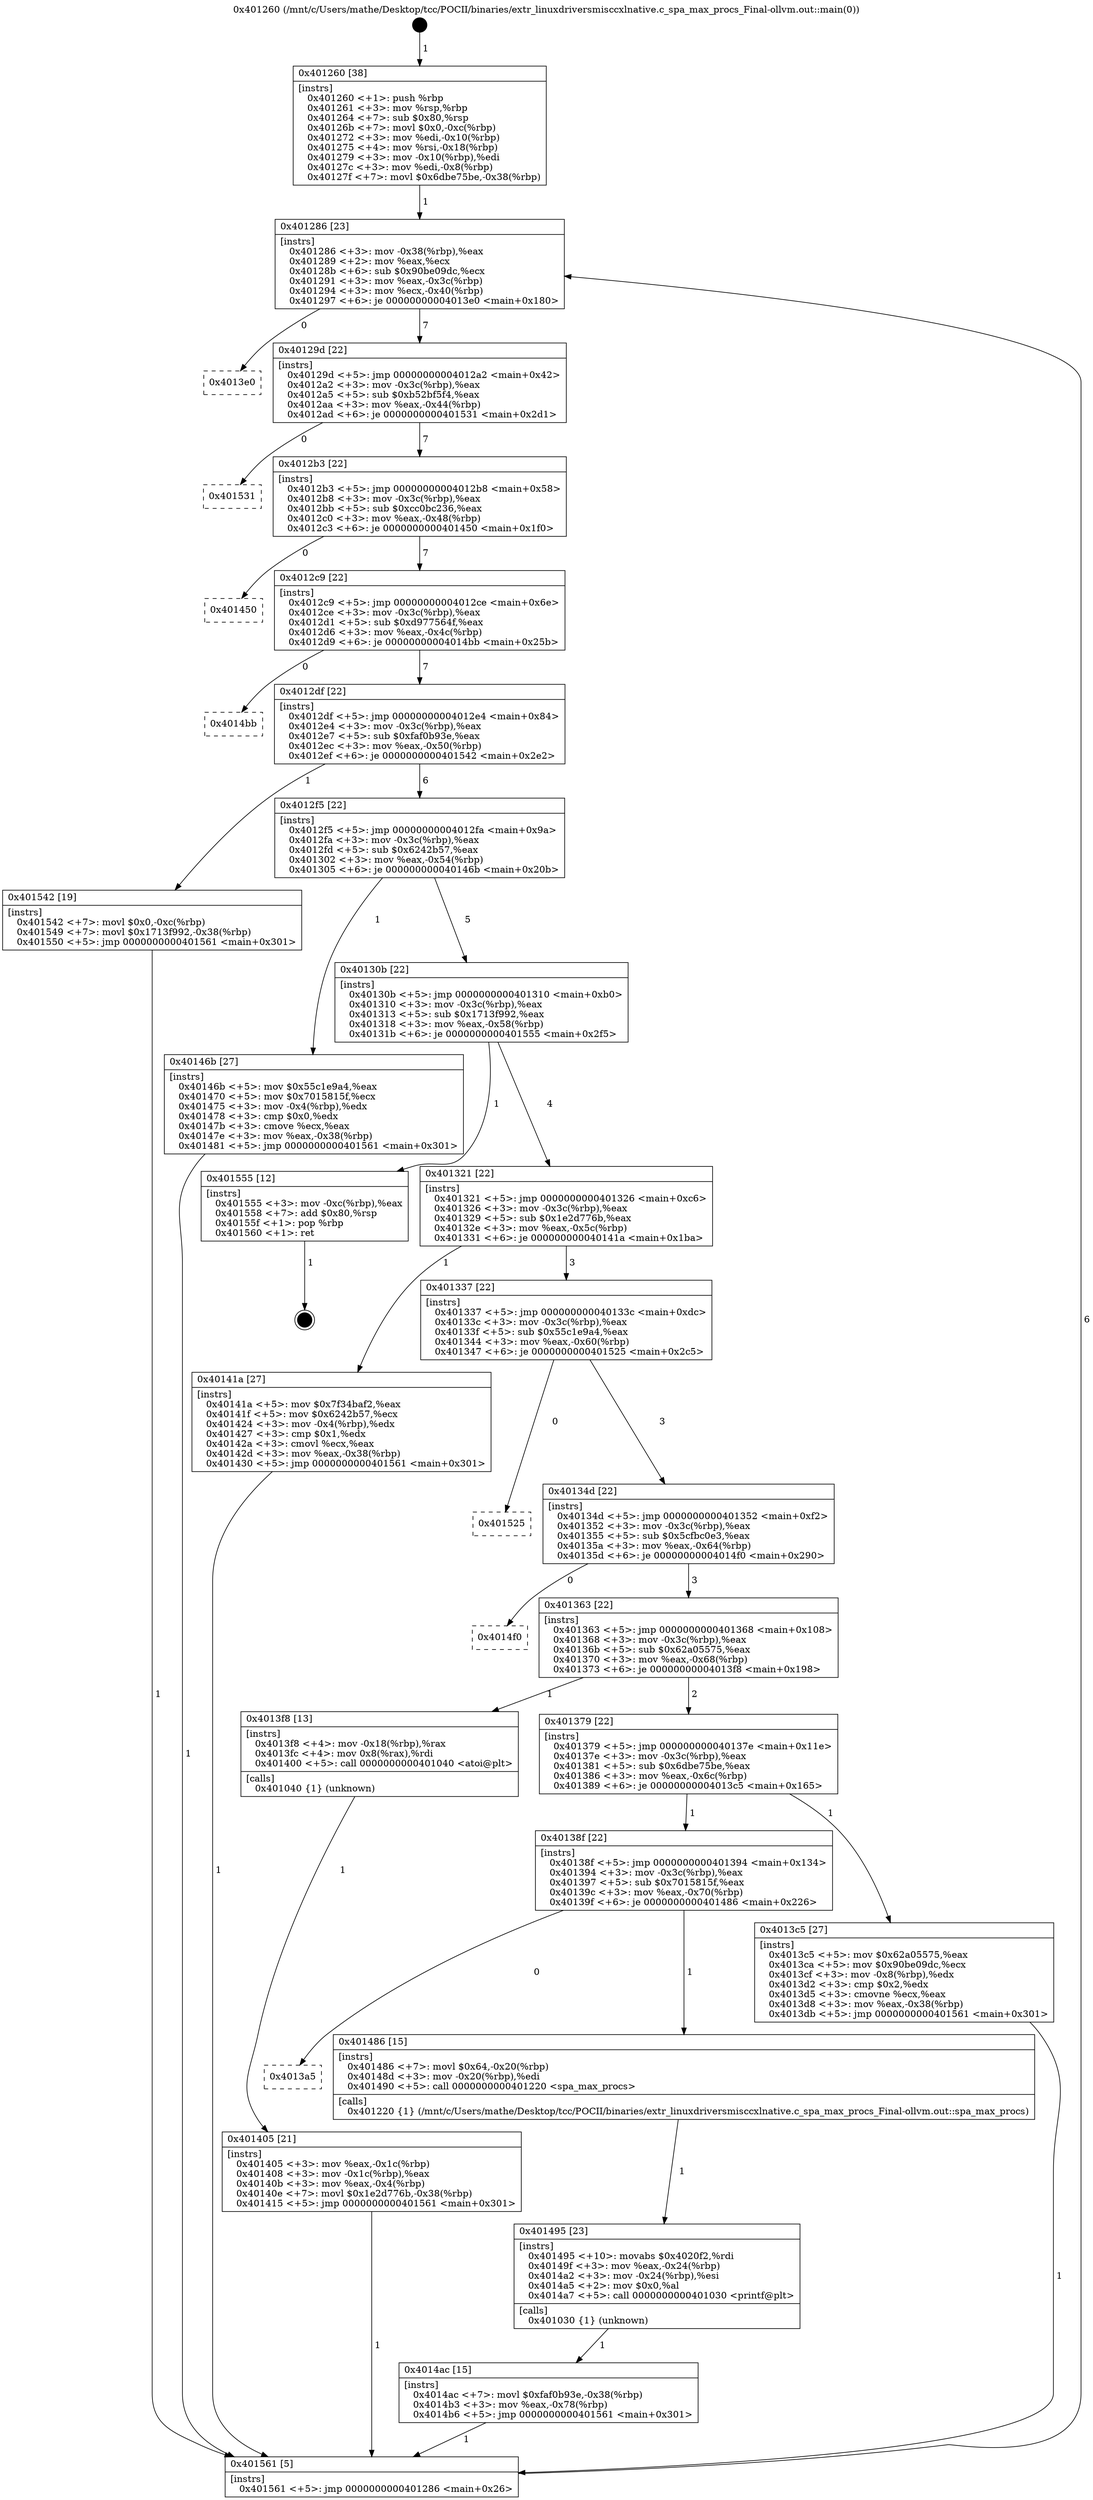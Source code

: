 digraph "0x401260" {
  label = "0x401260 (/mnt/c/Users/mathe/Desktop/tcc/POCII/binaries/extr_linuxdriversmisccxlnative.c_spa_max_procs_Final-ollvm.out::main(0))"
  labelloc = "t"
  node[shape=record]

  Entry [label="",width=0.3,height=0.3,shape=circle,fillcolor=black,style=filled]
  "0x401286" [label="{
     0x401286 [23]\l
     | [instrs]\l
     &nbsp;&nbsp;0x401286 \<+3\>: mov -0x38(%rbp),%eax\l
     &nbsp;&nbsp;0x401289 \<+2\>: mov %eax,%ecx\l
     &nbsp;&nbsp;0x40128b \<+6\>: sub $0x90be09dc,%ecx\l
     &nbsp;&nbsp;0x401291 \<+3\>: mov %eax,-0x3c(%rbp)\l
     &nbsp;&nbsp;0x401294 \<+3\>: mov %ecx,-0x40(%rbp)\l
     &nbsp;&nbsp;0x401297 \<+6\>: je 00000000004013e0 \<main+0x180\>\l
  }"]
  "0x4013e0" [label="{
     0x4013e0\l
  }", style=dashed]
  "0x40129d" [label="{
     0x40129d [22]\l
     | [instrs]\l
     &nbsp;&nbsp;0x40129d \<+5\>: jmp 00000000004012a2 \<main+0x42\>\l
     &nbsp;&nbsp;0x4012a2 \<+3\>: mov -0x3c(%rbp),%eax\l
     &nbsp;&nbsp;0x4012a5 \<+5\>: sub $0xb52bf5f4,%eax\l
     &nbsp;&nbsp;0x4012aa \<+3\>: mov %eax,-0x44(%rbp)\l
     &nbsp;&nbsp;0x4012ad \<+6\>: je 0000000000401531 \<main+0x2d1\>\l
  }"]
  Exit [label="",width=0.3,height=0.3,shape=circle,fillcolor=black,style=filled,peripheries=2]
  "0x401531" [label="{
     0x401531\l
  }", style=dashed]
  "0x4012b3" [label="{
     0x4012b3 [22]\l
     | [instrs]\l
     &nbsp;&nbsp;0x4012b3 \<+5\>: jmp 00000000004012b8 \<main+0x58\>\l
     &nbsp;&nbsp;0x4012b8 \<+3\>: mov -0x3c(%rbp),%eax\l
     &nbsp;&nbsp;0x4012bb \<+5\>: sub $0xcc0bc236,%eax\l
     &nbsp;&nbsp;0x4012c0 \<+3\>: mov %eax,-0x48(%rbp)\l
     &nbsp;&nbsp;0x4012c3 \<+6\>: je 0000000000401450 \<main+0x1f0\>\l
  }"]
  "0x4014ac" [label="{
     0x4014ac [15]\l
     | [instrs]\l
     &nbsp;&nbsp;0x4014ac \<+7\>: movl $0xfaf0b93e,-0x38(%rbp)\l
     &nbsp;&nbsp;0x4014b3 \<+3\>: mov %eax,-0x78(%rbp)\l
     &nbsp;&nbsp;0x4014b6 \<+5\>: jmp 0000000000401561 \<main+0x301\>\l
  }"]
  "0x401450" [label="{
     0x401450\l
  }", style=dashed]
  "0x4012c9" [label="{
     0x4012c9 [22]\l
     | [instrs]\l
     &nbsp;&nbsp;0x4012c9 \<+5\>: jmp 00000000004012ce \<main+0x6e\>\l
     &nbsp;&nbsp;0x4012ce \<+3\>: mov -0x3c(%rbp),%eax\l
     &nbsp;&nbsp;0x4012d1 \<+5\>: sub $0xd977564f,%eax\l
     &nbsp;&nbsp;0x4012d6 \<+3\>: mov %eax,-0x4c(%rbp)\l
     &nbsp;&nbsp;0x4012d9 \<+6\>: je 00000000004014bb \<main+0x25b\>\l
  }"]
  "0x401495" [label="{
     0x401495 [23]\l
     | [instrs]\l
     &nbsp;&nbsp;0x401495 \<+10\>: movabs $0x4020f2,%rdi\l
     &nbsp;&nbsp;0x40149f \<+3\>: mov %eax,-0x24(%rbp)\l
     &nbsp;&nbsp;0x4014a2 \<+3\>: mov -0x24(%rbp),%esi\l
     &nbsp;&nbsp;0x4014a5 \<+2\>: mov $0x0,%al\l
     &nbsp;&nbsp;0x4014a7 \<+5\>: call 0000000000401030 \<printf@plt\>\l
     | [calls]\l
     &nbsp;&nbsp;0x401030 \{1\} (unknown)\l
  }"]
  "0x4014bb" [label="{
     0x4014bb\l
  }", style=dashed]
  "0x4012df" [label="{
     0x4012df [22]\l
     | [instrs]\l
     &nbsp;&nbsp;0x4012df \<+5\>: jmp 00000000004012e4 \<main+0x84\>\l
     &nbsp;&nbsp;0x4012e4 \<+3\>: mov -0x3c(%rbp),%eax\l
     &nbsp;&nbsp;0x4012e7 \<+5\>: sub $0xfaf0b93e,%eax\l
     &nbsp;&nbsp;0x4012ec \<+3\>: mov %eax,-0x50(%rbp)\l
     &nbsp;&nbsp;0x4012ef \<+6\>: je 0000000000401542 \<main+0x2e2\>\l
  }"]
  "0x4013a5" [label="{
     0x4013a5\l
  }", style=dashed]
  "0x401542" [label="{
     0x401542 [19]\l
     | [instrs]\l
     &nbsp;&nbsp;0x401542 \<+7\>: movl $0x0,-0xc(%rbp)\l
     &nbsp;&nbsp;0x401549 \<+7\>: movl $0x1713f992,-0x38(%rbp)\l
     &nbsp;&nbsp;0x401550 \<+5\>: jmp 0000000000401561 \<main+0x301\>\l
  }"]
  "0x4012f5" [label="{
     0x4012f5 [22]\l
     | [instrs]\l
     &nbsp;&nbsp;0x4012f5 \<+5\>: jmp 00000000004012fa \<main+0x9a\>\l
     &nbsp;&nbsp;0x4012fa \<+3\>: mov -0x3c(%rbp),%eax\l
     &nbsp;&nbsp;0x4012fd \<+5\>: sub $0x6242b57,%eax\l
     &nbsp;&nbsp;0x401302 \<+3\>: mov %eax,-0x54(%rbp)\l
     &nbsp;&nbsp;0x401305 \<+6\>: je 000000000040146b \<main+0x20b\>\l
  }"]
  "0x401486" [label="{
     0x401486 [15]\l
     | [instrs]\l
     &nbsp;&nbsp;0x401486 \<+7\>: movl $0x64,-0x20(%rbp)\l
     &nbsp;&nbsp;0x40148d \<+3\>: mov -0x20(%rbp),%edi\l
     &nbsp;&nbsp;0x401490 \<+5\>: call 0000000000401220 \<spa_max_procs\>\l
     | [calls]\l
     &nbsp;&nbsp;0x401220 \{1\} (/mnt/c/Users/mathe/Desktop/tcc/POCII/binaries/extr_linuxdriversmisccxlnative.c_spa_max_procs_Final-ollvm.out::spa_max_procs)\l
  }"]
  "0x40146b" [label="{
     0x40146b [27]\l
     | [instrs]\l
     &nbsp;&nbsp;0x40146b \<+5\>: mov $0x55c1e9a4,%eax\l
     &nbsp;&nbsp;0x401470 \<+5\>: mov $0x7015815f,%ecx\l
     &nbsp;&nbsp;0x401475 \<+3\>: mov -0x4(%rbp),%edx\l
     &nbsp;&nbsp;0x401478 \<+3\>: cmp $0x0,%edx\l
     &nbsp;&nbsp;0x40147b \<+3\>: cmove %ecx,%eax\l
     &nbsp;&nbsp;0x40147e \<+3\>: mov %eax,-0x38(%rbp)\l
     &nbsp;&nbsp;0x401481 \<+5\>: jmp 0000000000401561 \<main+0x301\>\l
  }"]
  "0x40130b" [label="{
     0x40130b [22]\l
     | [instrs]\l
     &nbsp;&nbsp;0x40130b \<+5\>: jmp 0000000000401310 \<main+0xb0\>\l
     &nbsp;&nbsp;0x401310 \<+3\>: mov -0x3c(%rbp),%eax\l
     &nbsp;&nbsp;0x401313 \<+5\>: sub $0x1713f992,%eax\l
     &nbsp;&nbsp;0x401318 \<+3\>: mov %eax,-0x58(%rbp)\l
     &nbsp;&nbsp;0x40131b \<+6\>: je 0000000000401555 \<main+0x2f5\>\l
  }"]
  "0x401405" [label="{
     0x401405 [21]\l
     | [instrs]\l
     &nbsp;&nbsp;0x401405 \<+3\>: mov %eax,-0x1c(%rbp)\l
     &nbsp;&nbsp;0x401408 \<+3\>: mov -0x1c(%rbp),%eax\l
     &nbsp;&nbsp;0x40140b \<+3\>: mov %eax,-0x4(%rbp)\l
     &nbsp;&nbsp;0x40140e \<+7\>: movl $0x1e2d776b,-0x38(%rbp)\l
     &nbsp;&nbsp;0x401415 \<+5\>: jmp 0000000000401561 \<main+0x301\>\l
  }"]
  "0x401555" [label="{
     0x401555 [12]\l
     | [instrs]\l
     &nbsp;&nbsp;0x401555 \<+3\>: mov -0xc(%rbp),%eax\l
     &nbsp;&nbsp;0x401558 \<+7\>: add $0x80,%rsp\l
     &nbsp;&nbsp;0x40155f \<+1\>: pop %rbp\l
     &nbsp;&nbsp;0x401560 \<+1\>: ret\l
  }"]
  "0x401321" [label="{
     0x401321 [22]\l
     | [instrs]\l
     &nbsp;&nbsp;0x401321 \<+5\>: jmp 0000000000401326 \<main+0xc6\>\l
     &nbsp;&nbsp;0x401326 \<+3\>: mov -0x3c(%rbp),%eax\l
     &nbsp;&nbsp;0x401329 \<+5\>: sub $0x1e2d776b,%eax\l
     &nbsp;&nbsp;0x40132e \<+3\>: mov %eax,-0x5c(%rbp)\l
     &nbsp;&nbsp;0x401331 \<+6\>: je 000000000040141a \<main+0x1ba\>\l
  }"]
  "0x401260" [label="{
     0x401260 [38]\l
     | [instrs]\l
     &nbsp;&nbsp;0x401260 \<+1\>: push %rbp\l
     &nbsp;&nbsp;0x401261 \<+3\>: mov %rsp,%rbp\l
     &nbsp;&nbsp;0x401264 \<+7\>: sub $0x80,%rsp\l
     &nbsp;&nbsp;0x40126b \<+7\>: movl $0x0,-0xc(%rbp)\l
     &nbsp;&nbsp;0x401272 \<+3\>: mov %edi,-0x10(%rbp)\l
     &nbsp;&nbsp;0x401275 \<+4\>: mov %rsi,-0x18(%rbp)\l
     &nbsp;&nbsp;0x401279 \<+3\>: mov -0x10(%rbp),%edi\l
     &nbsp;&nbsp;0x40127c \<+3\>: mov %edi,-0x8(%rbp)\l
     &nbsp;&nbsp;0x40127f \<+7\>: movl $0x6dbe75be,-0x38(%rbp)\l
  }"]
  "0x40141a" [label="{
     0x40141a [27]\l
     | [instrs]\l
     &nbsp;&nbsp;0x40141a \<+5\>: mov $0x7f34baf2,%eax\l
     &nbsp;&nbsp;0x40141f \<+5\>: mov $0x6242b57,%ecx\l
     &nbsp;&nbsp;0x401424 \<+3\>: mov -0x4(%rbp),%edx\l
     &nbsp;&nbsp;0x401427 \<+3\>: cmp $0x1,%edx\l
     &nbsp;&nbsp;0x40142a \<+3\>: cmovl %ecx,%eax\l
     &nbsp;&nbsp;0x40142d \<+3\>: mov %eax,-0x38(%rbp)\l
     &nbsp;&nbsp;0x401430 \<+5\>: jmp 0000000000401561 \<main+0x301\>\l
  }"]
  "0x401337" [label="{
     0x401337 [22]\l
     | [instrs]\l
     &nbsp;&nbsp;0x401337 \<+5\>: jmp 000000000040133c \<main+0xdc\>\l
     &nbsp;&nbsp;0x40133c \<+3\>: mov -0x3c(%rbp),%eax\l
     &nbsp;&nbsp;0x40133f \<+5\>: sub $0x55c1e9a4,%eax\l
     &nbsp;&nbsp;0x401344 \<+3\>: mov %eax,-0x60(%rbp)\l
     &nbsp;&nbsp;0x401347 \<+6\>: je 0000000000401525 \<main+0x2c5\>\l
  }"]
  "0x401561" [label="{
     0x401561 [5]\l
     | [instrs]\l
     &nbsp;&nbsp;0x401561 \<+5\>: jmp 0000000000401286 \<main+0x26\>\l
  }"]
  "0x401525" [label="{
     0x401525\l
  }", style=dashed]
  "0x40134d" [label="{
     0x40134d [22]\l
     | [instrs]\l
     &nbsp;&nbsp;0x40134d \<+5\>: jmp 0000000000401352 \<main+0xf2\>\l
     &nbsp;&nbsp;0x401352 \<+3\>: mov -0x3c(%rbp),%eax\l
     &nbsp;&nbsp;0x401355 \<+5\>: sub $0x5cfbc0e3,%eax\l
     &nbsp;&nbsp;0x40135a \<+3\>: mov %eax,-0x64(%rbp)\l
     &nbsp;&nbsp;0x40135d \<+6\>: je 00000000004014f0 \<main+0x290\>\l
  }"]
  "0x40138f" [label="{
     0x40138f [22]\l
     | [instrs]\l
     &nbsp;&nbsp;0x40138f \<+5\>: jmp 0000000000401394 \<main+0x134\>\l
     &nbsp;&nbsp;0x401394 \<+3\>: mov -0x3c(%rbp),%eax\l
     &nbsp;&nbsp;0x401397 \<+5\>: sub $0x7015815f,%eax\l
     &nbsp;&nbsp;0x40139c \<+3\>: mov %eax,-0x70(%rbp)\l
     &nbsp;&nbsp;0x40139f \<+6\>: je 0000000000401486 \<main+0x226\>\l
  }"]
  "0x4014f0" [label="{
     0x4014f0\l
  }", style=dashed]
  "0x401363" [label="{
     0x401363 [22]\l
     | [instrs]\l
     &nbsp;&nbsp;0x401363 \<+5\>: jmp 0000000000401368 \<main+0x108\>\l
     &nbsp;&nbsp;0x401368 \<+3\>: mov -0x3c(%rbp),%eax\l
     &nbsp;&nbsp;0x40136b \<+5\>: sub $0x62a05575,%eax\l
     &nbsp;&nbsp;0x401370 \<+3\>: mov %eax,-0x68(%rbp)\l
     &nbsp;&nbsp;0x401373 \<+6\>: je 00000000004013f8 \<main+0x198\>\l
  }"]
  "0x4013c5" [label="{
     0x4013c5 [27]\l
     | [instrs]\l
     &nbsp;&nbsp;0x4013c5 \<+5\>: mov $0x62a05575,%eax\l
     &nbsp;&nbsp;0x4013ca \<+5\>: mov $0x90be09dc,%ecx\l
     &nbsp;&nbsp;0x4013cf \<+3\>: mov -0x8(%rbp),%edx\l
     &nbsp;&nbsp;0x4013d2 \<+3\>: cmp $0x2,%edx\l
     &nbsp;&nbsp;0x4013d5 \<+3\>: cmovne %ecx,%eax\l
     &nbsp;&nbsp;0x4013d8 \<+3\>: mov %eax,-0x38(%rbp)\l
     &nbsp;&nbsp;0x4013db \<+5\>: jmp 0000000000401561 \<main+0x301\>\l
  }"]
  "0x4013f8" [label="{
     0x4013f8 [13]\l
     | [instrs]\l
     &nbsp;&nbsp;0x4013f8 \<+4\>: mov -0x18(%rbp),%rax\l
     &nbsp;&nbsp;0x4013fc \<+4\>: mov 0x8(%rax),%rdi\l
     &nbsp;&nbsp;0x401400 \<+5\>: call 0000000000401040 \<atoi@plt\>\l
     | [calls]\l
     &nbsp;&nbsp;0x401040 \{1\} (unknown)\l
  }"]
  "0x401379" [label="{
     0x401379 [22]\l
     | [instrs]\l
     &nbsp;&nbsp;0x401379 \<+5\>: jmp 000000000040137e \<main+0x11e\>\l
     &nbsp;&nbsp;0x40137e \<+3\>: mov -0x3c(%rbp),%eax\l
     &nbsp;&nbsp;0x401381 \<+5\>: sub $0x6dbe75be,%eax\l
     &nbsp;&nbsp;0x401386 \<+3\>: mov %eax,-0x6c(%rbp)\l
     &nbsp;&nbsp;0x401389 \<+6\>: je 00000000004013c5 \<main+0x165\>\l
  }"]
  Entry -> "0x401260" [label=" 1"]
  "0x401286" -> "0x4013e0" [label=" 0"]
  "0x401286" -> "0x40129d" [label=" 7"]
  "0x401555" -> Exit [label=" 1"]
  "0x40129d" -> "0x401531" [label=" 0"]
  "0x40129d" -> "0x4012b3" [label=" 7"]
  "0x401542" -> "0x401561" [label=" 1"]
  "0x4012b3" -> "0x401450" [label=" 0"]
  "0x4012b3" -> "0x4012c9" [label=" 7"]
  "0x4014ac" -> "0x401561" [label=" 1"]
  "0x4012c9" -> "0x4014bb" [label=" 0"]
  "0x4012c9" -> "0x4012df" [label=" 7"]
  "0x401495" -> "0x4014ac" [label=" 1"]
  "0x4012df" -> "0x401542" [label=" 1"]
  "0x4012df" -> "0x4012f5" [label=" 6"]
  "0x401486" -> "0x401495" [label=" 1"]
  "0x4012f5" -> "0x40146b" [label=" 1"]
  "0x4012f5" -> "0x40130b" [label=" 5"]
  "0x40138f" -> "0x4013a5" [label=" 0"]
  "0x40130b" -> "0x401555" [label=" 1"]
  "0x40130b" -> "0x401321" [label=" 4"]
  "0x40138f" -> "0x401486" [label=" 1"]
  "0x401321" -> "0x40141a" [label=" 1"]
  "0x401321" -> "0x401337" [label=" 3"]
  "0x40146b" -> "0x401561" [label=" 1"]
  "0x401337" -> "0x401525" [label=" 0"]
  "0x401337" -> "0x40134d" [label=" 3"]
  "0x40141a" -> "0x401561" [label=" 1"]
  "0x40134d" -> "0x4014f0" [label=" 0"]
  "0x40134d" -> "0x401363" [label=" 3"]
  "0x401405" -> "0x401561" [label=" 1"]
  "0x401363" -> "0x4013f8" [label=" 1"]
  "0x401363" -> "0x401379" [label=" 2"]
  "0x4013f8" -> "0x401405" [label=" 1"]
  "0x401379" -> "0x4013c5" [label=" 1"]
  "0x401379" -> "0x40138f" [label=" 1"]
  "0x4013c5" -> "0x401561" [label=" 1"]
  "0x401260" -> "0x401286" [label=" 1"]
  "0x401561" -> "0x401286" [label=" 6"]
}
